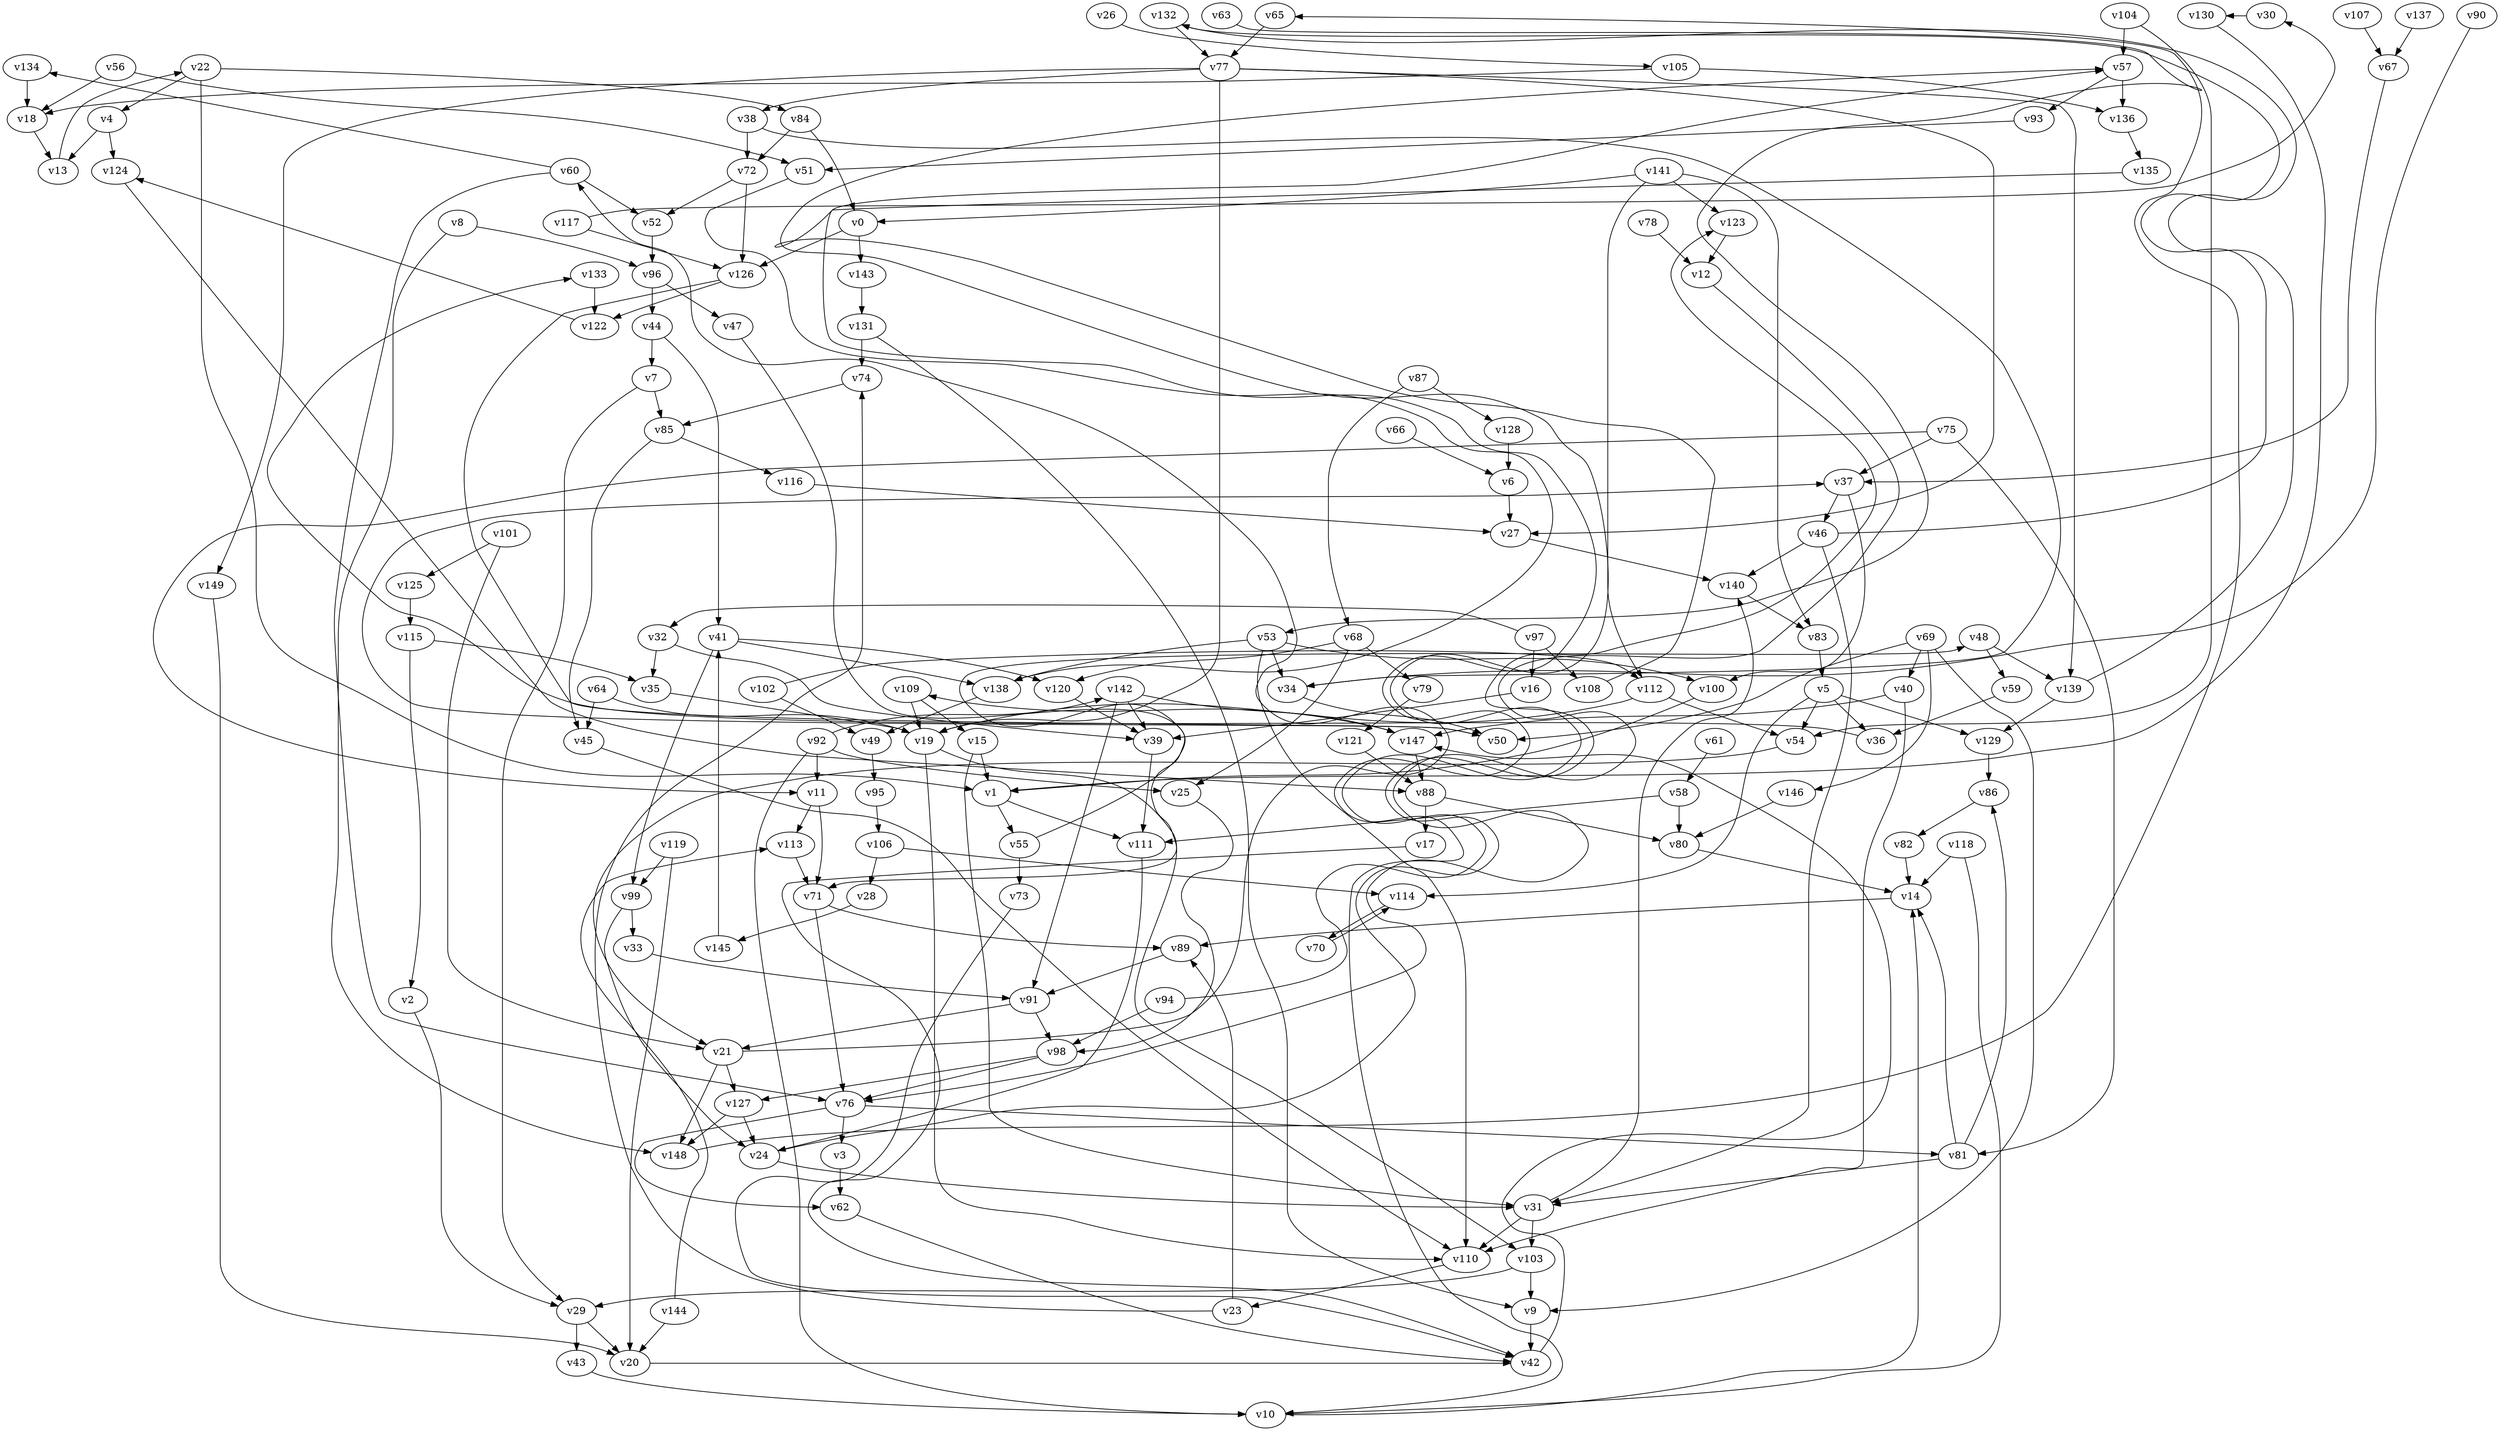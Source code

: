 // Benchmark game 224 - 150 vertices
// time_bound: 28
// targets: v77
digraph G {
    v0 [name="v0", player=0];
    v1 [name="v1", player=0];
    v2 [name="v2", player=1];
    v3 [name="v3", player=1];
    v4 [name="v4", player=1];
    v5 [name="v5", player=0];
    v6 [name="v6", player=0];
    v7 [name="v7", player=0];
    v8 [name="v8", player=1];
    v9 [name="v9", player=1];
    v10 [name="v10", player=1];
    v11 [name="v11", player=1];
    v12 [name="v12", player=1];
    v13 [name="v13", player=0];
    v14 [name="v14", player=1];
    v15 [name="v15", player=1];
    v16 [name="v16", player=1];
    v17 [name="v17", player=1];
    v18 [name="v18", player=1];
    v19 [name="v19", player=0];
    v20 [name="v20", player=1];
    v21 [name="v21", player=1];
    v22 [name="v22", player=0];
    v23 [name="v23", player=1];
    v24 [name="v24", player=0];
    v25 [name="v25", player=1];
    v26 [name="v26", player=0];
    v27 [name="v27", player=1];
    v28 [name="v28", player=1];
    v29 [name="v29", player=0];
    v30 [name="v30", player=0];
    v31 [name="v31", player=1];
    v32 [name="v32", player=0];
    v33 [name="v33", player=0];
    v34 [name="v34", player=0];
    v35 [name="v35", player=1];
    v36 [name="v36", player=1];
    v37 [name="v37", player=1];
    v38 [name="v38", player=1];
    v39 [name="v39", player=0];
    v40 [name="v40", player=0];
    v41 [name="v41", player=1];
    v42 [name="v42", player=1];
    v43 [name="v43", player=1];
    v44 [name="v44", player=0];
    v45 [name="v45", player=1];
    v46 [name="v46", player=1];
    v47 [name="v47", player=0];
    v48 [name="v48", player=0];
    v49 [name="v49", player=0];
    v50 [name="v50", player=0];
    v51 [name="v51", player=0];
    v52 [name="v52", player=0];
    v53 [name="v53", player=1];
    v54 [name="v54", player=1];
    v55 [name="v55", player=1];
    v56 [name="v56", player=1];
    v57 [name="v57", player=1];
    v58 [name="v58", player=1];
    v59 [name="v59", player=1];
    v60 [name="v60", player=1];
    v61 [name="v61", player=0];
    v62 [name="v62", player=0];
    v63 [name="v63", player=0];
    v64 [name="v64", player=1];
    v65 [name="v65", player=1];
    v66 [name="v66", player=0];
    v67 [name="v67", player=0];
    v68 [name="v68", player=0];
    v69 [name="v69", player=0];
    v70 [name="v70", player=0];
    v71 [name="v71", player=1];
    v72 [name="v72", player=0];
    v73 [name="v73", player=1];
    v74 [name="v74", player=1];
    v75 [name="v75", player=1];
    v76 [name="v76", player=0];
    v77 [name="v77", player=0, target=1];
    v78 [name="v78", player=1];
    v79 [name="v79", player=1];
    v80 [name="v80", player=0];
    v81 [name="v81", player=0];
    v82 [name="v82", player=0];
    v83 [name="v83", player=0];
    v84 [name="v84", player=1];
    v85 [name="v85", player=1];
    v86 [name="v86", player=1];
    v87 [name="v87", player=0];
    v88 [name="v88", player=1];
    v89 [name="v89", player=0];
    v90 [name="v90", player=1];
    v91 [name="v91", player=0];
    v92 [name="v92", player=0];
    v93 [name="v93", player=0];
    v94 [name="v94", player=1];
    v95 [name="v95", player=1];
    v96 [name="v96", player=0];
    v97 [name="v97", player=0];
    v98 [name="v98", player=1];
    v99 [name="v99", player=0];
    v100 [name="v100", player=0];
    v101 [name="v101", player=0];
    v102 [name="v102", player=0];
    v103 [name="v103", player=1];
    v104 [name="v104", player=0];
    v105 [name="v105", player=1];
    v106 [name="v106", player=0];
    v107 [name="v107", player=0];
    v108 [name="v108", player=0];
    v109 [name="v109", player=1];
    v110 [name="v110", player=0];
    v111 [name="v111", player=0];
    v112 [name="v112", player=1];
    v113 [name="v113", player=1];
    v114 [name="v114", player=1];
    v115 [name="v115", player=1];
    v116 [name="v116", player=1];
    v117 [name="v117", player=1];
    v118 [name="v118", player=0];
    v119 [name="v119", player=1];
    v120 [name="v120", player=1];
    v121 [name="v121", player=1];
    v122 [name="v122", player=1];
    v123 [name="v123", player=1];
    v124 [name="v124", player=0];
    v125 [name="v125", player=0];
    v126 [name="v126", player=0];
    v127 [name="v127", player=0];
    v128 [name="v128", player=0];
    v129 [name="v129", player=0];
    v130 [name="v130", player=0];
    v131 [name="v131", player=1];
    v132 [name="v132", player=0];
    v133 [name="v133", player=0];
    v134 [name="v134", player=0];
    v135 [name="v135", player=1];
    v136 [name="v136", player=0];
    v137 [name="v137", player=0];
    v138 [name="v138", player=1];
    v139 [name="v139", player=1];
    v140 [name="v140", player=1];
    v141 [name="v141", player=0];
    v142 [name="v142", player=0];
    v143 [name="v143", player=1];
    v144 [name="v144", player=0];
    v145 [name="v145", player=1];
    v146 [name="v146", player=1];
    v147 [name="v147", player=1];
    v148 [name="v148", player=1];
    v149 [name="v149", player=1];

    v0 -> v143;
    v1 -> v111;
    v2 -> v29;
    v3 -> v62;
    v4 -> v13;
    v5 -> v36;
    v6 -> v27;
    v7 -> v29;
    v8 -> v148;
    v9 -> v42;
    v10 -> v14;
    v11 -> v113;
    v12 -> v76 [constraint="t < 9"];
    v13 -> v22;
    v14 -> v89;
    v15 -> v1;
    v16 -> v39;
    v17 -> v42 [constraint="t >= 1"];
    v18 -> v13;
    v19 -> v103 [constraint="t mod 4 == 0"];
    v20 -> v42 [constraint="t mod 5 == 4"];
    v21 -> v60 [constraint="t >= 2"];
    v22 -> v4;
    v23 -> v89;
    v24 -> v123 [constraint="t mod 4 == 3"];
    v25 -> v98 [constraint="t < 13"];
    v26 -> v105 [constraint="t < 14"];
    v27 -> v140;
    v28 -> v145;
    v29 -> v43;
    v30 -> v130 [constraint="t >= 2"];
    v31 -> v140;
    v32 -> v39;
    v33 -> v91;
    v34 -> v50;
    v35 -> v19;
    v36 -> v133 [constraint="t mod 5 == 3"];
    v37 -> v46;
    v38 -> v34 [constraint="t >= 3"];
    v39 -> v111;
    v40 -> v110;
    v41 -> v99;
    v42 -> v147 [constraint="t >= 1"];
    v43 -> v10;
    v44 -> v7;
    v45 -> v110 [constraint="t mod 5 == 0"];
    v46 -> v132 [constraint="t mod 5 == 4"];
    v47 -> v71 [constraint="t >= 1"];
    v48 -> v59;
    v49 -> v95;
    v50 -> v37 [constraint="t < 10"];
    v51 -> v138 [constraint="t < 7"];
    v52 -> v96;
    v53 -> v34;
    v54 -> v21 [constraint="t mod 2 == 1"];
    v55 -> v48 [constraint="t < 10"];
    v56 -> v51;
    v57 -> v136;
    v58 -> v111;
    v59 -> v36;
    v60 -> v134 [constraint="t mod 5 == 2"];
    v61 -> v58;
    v62 -> v42 [constraint="t < 7"];
    v63 -> v53 [constraint="t >= 4"];
    v64 -> v45;
    v65 -> v77;
    v66 -> v6;
    v67 -> v37 [constraint="t mod 4 == 0"];
    v68 -> v79;
    v69 -> v50;
    v70 -> v114 [constraint="t >= 3"];
    v71 -> v76;
    v72 -> v52;
    v73 -> v42 [constraint="t >= 5"];
    v74 -> v85;
    v75 -> v11 [constraint="t < 8"];
    v76 -> v62 [constraint="t >= 2"];
    v77 -> v27;
    v78 -> v12;
    v79 -> v121;
    v80 -> v14;
    v81 -> v31;
    v82 -> v14;
    v83 -> v5;
    v84 -> v72;
    v85 -> v116;
    v86 -> v82;
    v87 -> v128;
    v88 -> v80;
    v89 -> v91;
    v90 -> v34 [constraint="t < 10"];
    v91 -> v98;
    v92 -> v142 [constraint="t < 8"];
    v93 -> v51;
    v94 -> v57 [constraint="t < 7"];
    v95 -> v106;
    v96 -> v44;
    v97 -> v32 [constraint="t < 10"];
    v98 -> v127 [constraint="t < 14"];
    v99 -> v33;
    v100 -> v1;
    v101 -> v21;
    v102 -> v112 [constraint="t >= 1"];
    v103 -> v9;
    v104 -> v57;
    v105 -> v136;
    v106 -> v114;
    v107 -> v67;
    v108 -> v57 [constraint="t >= 2"];
    v109 -> v15;
    v110 -> v23;
    v111 -> v24;
    v112 -> v54;
    v113 -> v71;
    v114 -> v70;
    v115 -> v35;
    v116 -> v27;
    v117 -> v30 [constraint="t < 6"];
    v118 -> v14;
    v119 -> v99;
    v120 -> v39;
    v121 -> v88;
    v122 -> v124 [constraint="t >= 2"];
    v123 -> v12;
    v124 -> v88 [constraint="t mod 3 == 2"];
    v125 -> v115;
    v126 -> v50 [constraint="t mod 4 == 0"];
    v127 -> v148;
    v128 -> v6;
    v129 -> v86;
    v130 -> v1 [constraint="t mod 3 == 1"];
    v131 -> v9;
    v132 -> v77;
    v133 -> v122;
    v134 -> v18;
    v135 -> v10 [constraint="t < 13"];
    v136 -> v135;
    v137 -> v67;
    v138 -> v49;
    v139 -> v132 [constraint="t >= 3"];
    v140 -> v83;
    v141 -> v123;
    v142 -> v147;
    v143 -> v131;
    v144 -> v113 [constraint="t < 7"];
    v145 -> v41;
    v146 -> v80;
    v147 -> v109 [constraint="t < 14"];
    v148 -> v65 [constraint="t < 15"];
    v149 -> v20;
    v53 -> v138;
    v141 -> v0;
    v97 -> v16;
    v32 -> v35;
    v44 -> v41;
    v22 -> v84;
    v69 -> v9;
    v115 -> v2;
    v23 -> v74;
    v15 -> v31;
    v24 -> v31;
    v75 -> v37;
    v46 -> v140;
    v106 -> v28;
    v38 -> v72;
    v41 -> v120;
    v8 -> v96;
    v109 -> v19;
    v69 -> v146;
    v53 -> v110;
    v4 -> v124;
    v77 -> v19;
    v103 -> v29;
    v64 -> v19;
    v126 -> v122;
    v142 -> v91;
    v94 -> v98;
    v127 -> v24;
    v75 -> v81;
    v31 -> v110;
    v104 -> v54;
    v22 -> v1;
    v87 -> v68;
    v46 -> v31;
    v81 -> v86;
    v96 -> v47;
    v77 -> v38;
    v101 -> v125;
    v77 -> v149;
    v97 -> v108;
    v77 -> v139;
    v19 -> v110;
    v1 -> v55;
    v29 -> v20;
    v72 -> v126;
    v139 -> v129;
    v60 -> v76;
    v71 -> v89;
    v144 -> v20;
    v141 -> v83;
    v41 -> v138;
    v91 -> v21;
    v112 -> v19;
    v147 -> v88;
    v37 -> v100;
    v60 -> v52;
    v131 -> v74;
    v69 -> v40;
    v141 -> v112;
    v105 -> v18;
    v99 -> v24;
    v81 -> v14;
    v21 -> v148;
    v68 -> v25;
    v92 -> v25;
    v85 -> v45;
    v57 -> v93;
    v5 -> v114;
    v5 -> v129;
    v118 -> v10;
    v68 -> v120;
    v56 -> v18;
    v40 -> v147;
    v84 -> v0;
    v55 -> v73;
    v48 -> v139;
    v142 -> v39;
    v21 -> v127;
    v0 -> v126;
    v92 -> v11;
    v88 -> v17;
    v102 -> v49;
    v53 -> v100;
    v58 -> v80;
    v92 -> v10;
    v11 -> v71;
    v119 -> v20;
    v76 -> v3;
    v7 -> v85;
    v98 -> v76;
    v76 -> v81;
    v31 -> v103;
    v5 -> v54;
    v117 -> v126;
}
